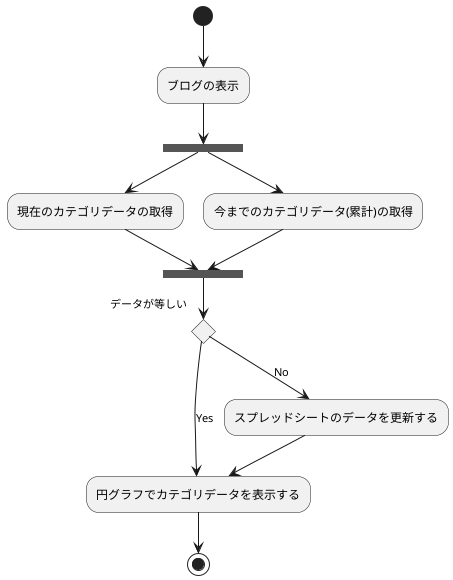@startuml
(*) --> "ブログの表示" 
"ブログの表示" --> ===fork===
===fork=== --> "現在のカテゴリデータの取得"
--> ===join===
===fork=== --> "今までのカテゴリデータ(累計)の取得"
--> ===join===

if "データが等しい" then
--> [Yes] "円グラフでカテゴリデータを表示する" 
else
--> [No] "スプレッドシートのデータを更新する"
--> "円グラフでカテゴリデータを表示する" 
endif

--> (*)
@enduml